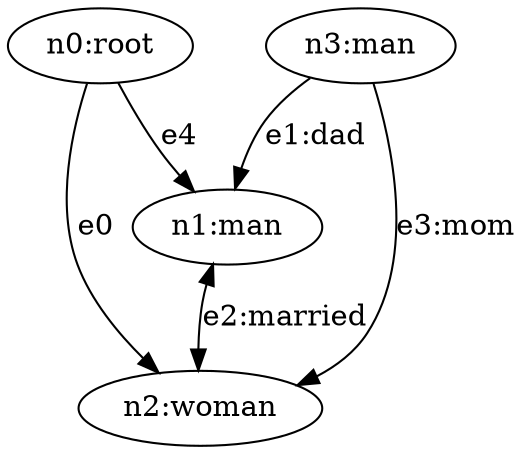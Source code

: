 strict digraph root {
    "n0" [ id="6817cacac89f43d7a4b22c77bede64e5", label="n0:root"  ]
    "n1" [ id="c0c1fed4341645c7b83a01d799e9f7cd", label="n1:man"  ]
    "n2" [ id="db0bd9a8e99740d487fe7a3595b38bc8", label="n2:woman"  ]
    "n3" [ id="e7b3b0cb66814bfc9604247d6e99736b", label="n3:man"  ]
    "n0" -> "n2" [ id="df944c8001cc452a8427d6d557d9bad0", label="e0" ]
    "n3" -> "n1" [ id="5b6e01853d574036b89e94232c033097", label="e1:dad" ]
    "n1" -> "n2" [ id="79c0391310724f9b893b70a85160b6fb", label="e2:married", dir="both" ]
    "n3" -> "n2" [ id="60dc3b3e5d82455397ba60f78578d427", label="e3:mom" ]
    "n0" -> "n1" [ id="87393306f72b4bd08fcf030f14542bd7", label="e4" ]
}
